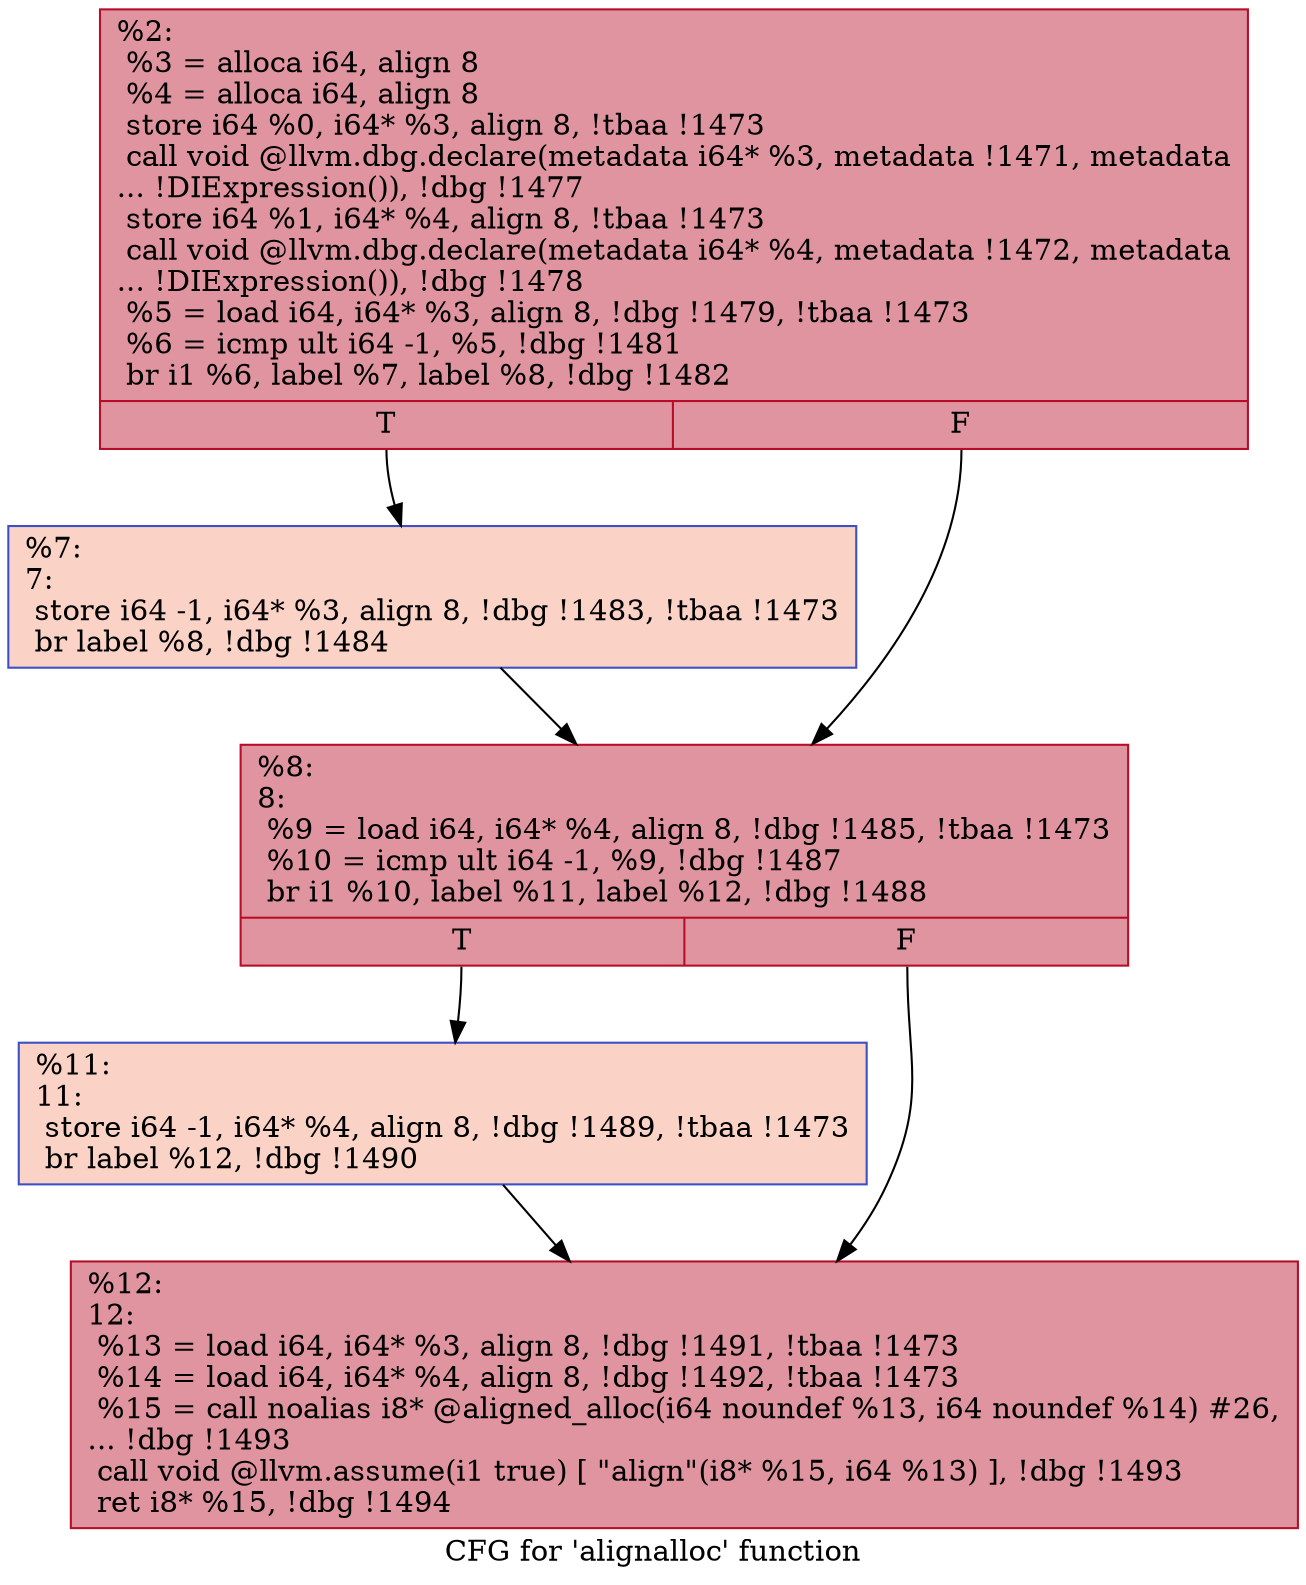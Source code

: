 digraph "CFG for 'alignalloc' function" {
	label="CFG for 'alignalloc' function";

	Node0xf14490 [shape=record,color="#b70d28ff", style=filled, fillcolor="#b70d2870",label="{%2:\l  %3 = alloca i64, align 8\l  %4 = alloca i64, align 8\l  store i64 %0, i64* %3, align 8, !tbaa !1473\l  call void @llvm.dbg.declare(metadata i64* %3, metadata !1471, metadata\l... !DIExpression()), !dbg !1477\l  store i64 %1, i64* %4, align 8, !tbaa !1473\l  call void @llvm.dbg.declare(metadata i64* %4, metadata !1472, metadata\l... !DIExpression()), !dbg !1478\l  %5 = load i64, i64* %3, align 8, !dbg !1479, !tbaa !1473\l  %6 = icmp ult i64 -1, %5, !dbg !1481\l  br i1 %6, label %7, label %8, !dbg !1482\l|{<s0>T|<s1>F}}"];
	Node0xf14490:s0 -> Node0xf14510;
	Node0xf14490:s1 -> Node0xf14560;
	Node0xf14510 [shape=record,color="#3d50c3ff", style=filled, fillcolor="#f59c7d70",label="{%7:\l7:                                                \l  store i64 -1, i64* %3, align 8, !dbg !1483, !tbaa !1473\l  br label %8, !dbg !1484\l}"];
	Node0xf14510 -> Node0xf14560;
	Node0xf14560 [shape=record,color="#b70d28ff", style=filled, fillcolor="#b70d2870",label="{%8:\l8:                                                \l  %9 = load i64, i64* %4, align 8, !dbg !1485, !tbaa !1473\l  %10 = icmp ult i64 -1, %9, !dbg !1487\l  br i1 %10, label %11, label %12, !dbg !1488\l|{<s0>T|<s1>F}}"];
	Node0xf14560:s0 -> Node0xf145b0;
	Node0xf14560:s1 -> Node0xf14600;
	Node0xf145b0 [shape=record,color="#3d50c3ff", style=filled, fillcolor="#f59c7d70",label="{%11:\l11:                                               \l  store i64 -1, i64* %4, align 8, !dbg !1489, !tbaa !1473\l  br label %12, !dbg !1490\l}"];
	Node0xf145b0 -> Node0xf14600;
	Node0xf14600 [shape=record,color="#b70d28ff", style=filled, fillcolor="#b70d2870",label="{%12:\l12:                                               \l  %13 = load i64, i64* %3, align 8, !dbg !1491, !tbaa !1473\l  %14 = load i64, i64* %4, align 8, !dbg !1492, !tbaa !1473\l  %15 = call noalias i8* @aligned_alloc(i64 noundef %13, i64 noundef %14) #26,\l... !dbg !1493\l  call void @llvm.assume(i1 true) [ \"align\"(i8* %15, i64 %13) ], !dbg !1493\l  ret i8* %15, !dbg !1494\l}"];
}

